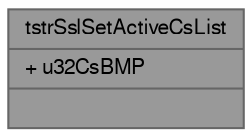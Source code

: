 digraph "tstrSslSetActiveCsList"
{
 // LATEX_PDF_SIZE
  bgcolor="transparent";
  edge [fontname=FreeSans,fontsize=10,labelfontname=FreeSans,labelfontsize=10];
  node [fontname=FreeSans,fontsize=10,shape=box,height=0.2,width=0.4];
  Node1 [shape=record,label="{tstrSslSetActiveCsList\n|+ u32CsBMP\l|}",height=0.2,width=0.4,color="gray40", fillcolor="grey60", style="filled", fontcolor="black",tooltip=" "];
}
